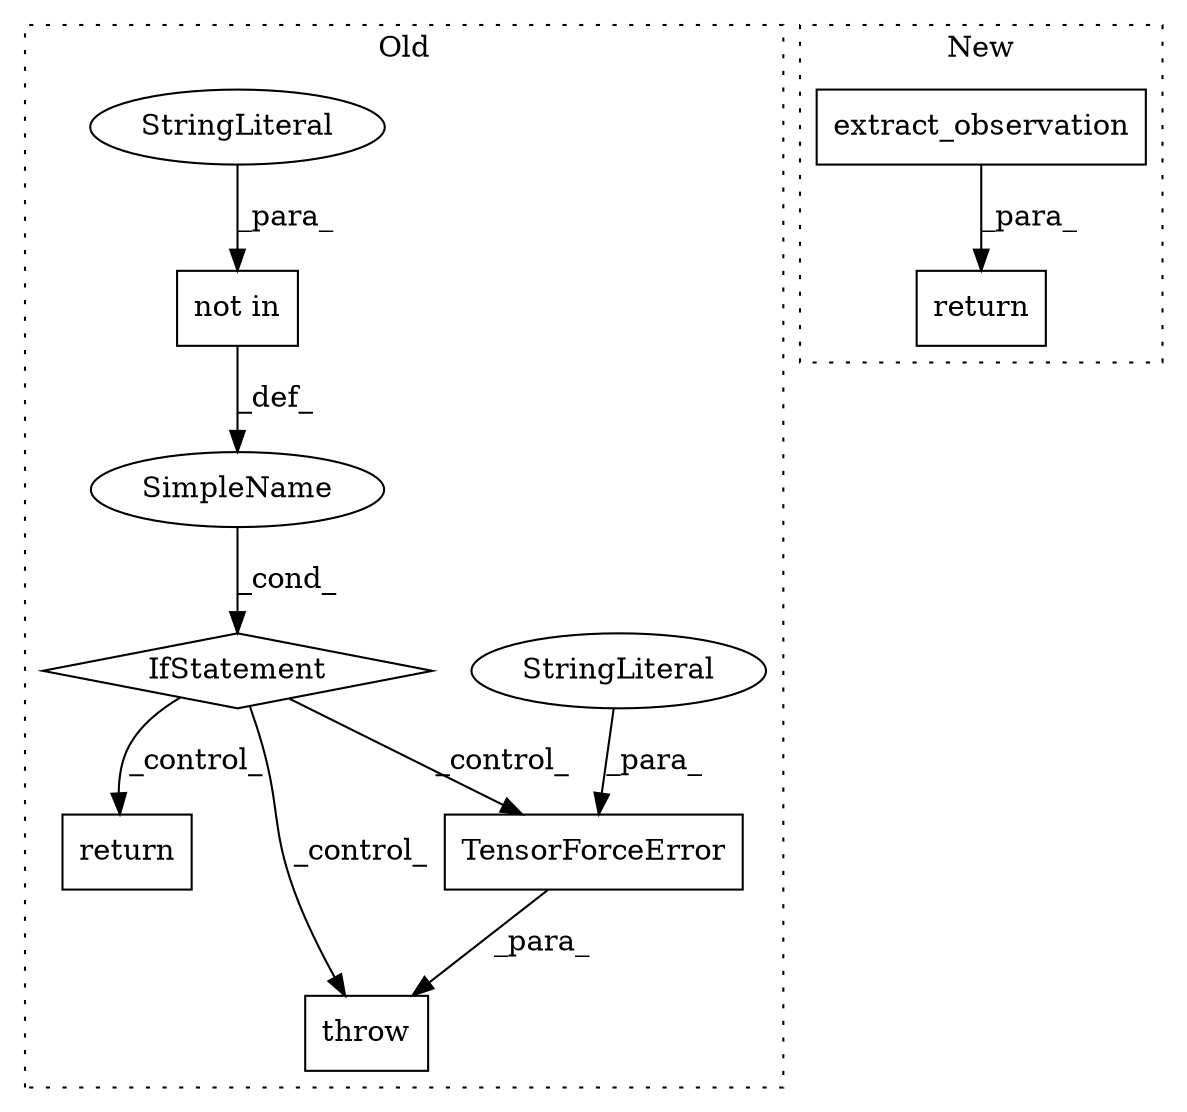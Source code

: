 digraph G {
subgraph cluster0 {
1 [label="return" a="41" s="5243" l="12" shape="box"];
3 [label="SimpleName" a="42" s="" l="" shape="ellipse"];
4 [label="throw" a="53" s="5115" l="6" shape="box"];
5 [label="TensorForceError" a="32" s="5121,5182" l="17,1" shape="box"];
6 [label="StringLiteral" a="45" s="5138" l="44" shape="ellipse"];
7 [label="not in" a="108" s="5079" l="26" shape="box"];
8 [label="StringLiteral" a="45" s="5079" l="10" shape="ellipse"];
9 [label="IfStatement" a="25" s="5071,5105" l="8,2" shape="diamond"];
label = "Old";
style="dotted";
}
subgraph cluster1 {
2 [label="extract_observation" a="32" s="5321,5349" l="20,1" shape="box"];
10 [label="return" a="41" s="5387" l="12" shape="box"];
label = "New";
style="dotted";
}
2 -> 10 [label="_para_"];
3 -> 9 [label="_cond_"];
5 -> 4 [label="_para_"];
6 -> 5 [label="_para_"];
7 -> 3 [label="_def_"];
8 -> 7 [label="_para_"];
9 -> 1 [label="_control_"];
9 -> 5 [label="_control_"];
9 -> 4 [label="_control_"];
}